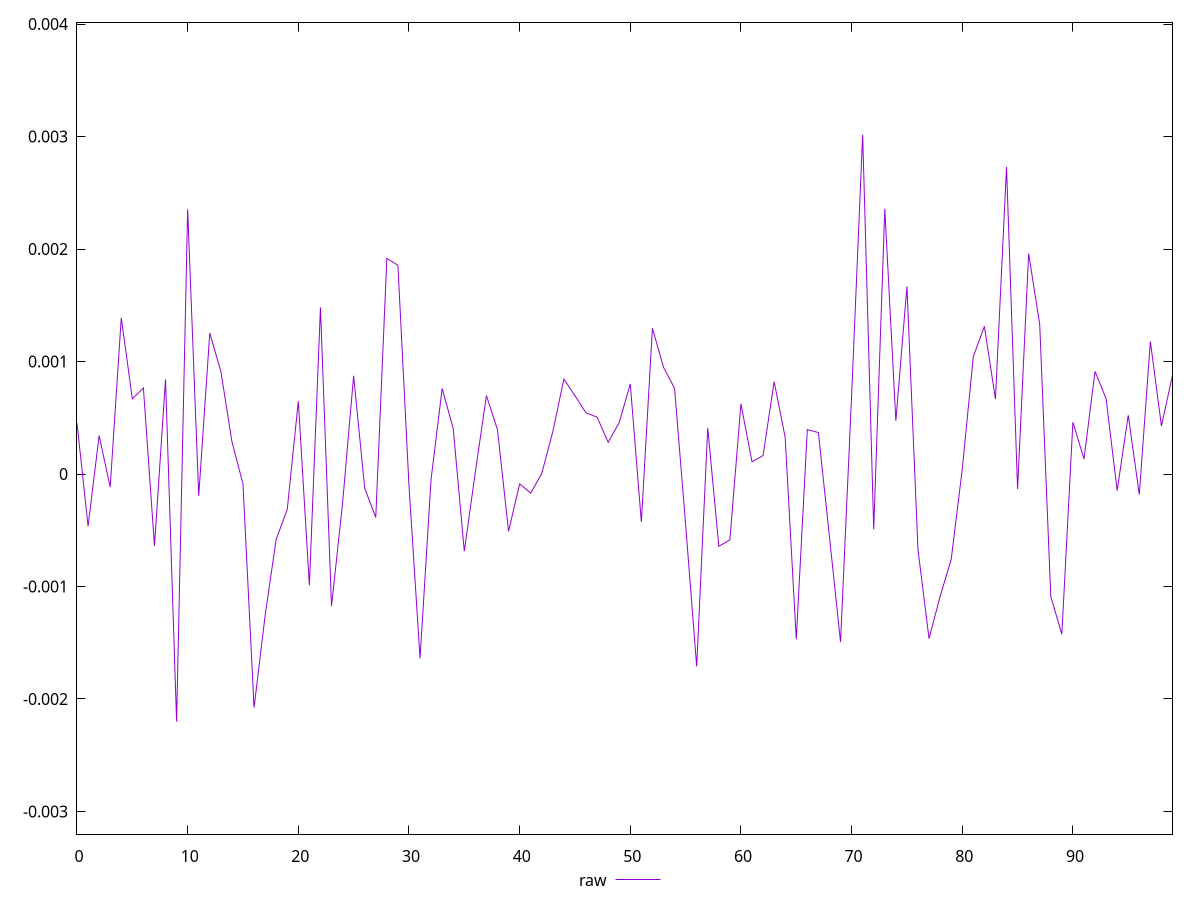 reset

$raw <<EOF
0 0.00045367907281630997
1 -0.00046323105951779963
2 0.00034129032427685364
3 -0.00011636355446423604
4 0.0013892677862410658
5 0.0006683742044894623
6 0.0007649990835148016
7 -0.0006381384151347132
8 0.0008410357460573165
9 -0.002201253215939775
10 0.0023530248617300935
11 -0.00019359360771033072
12 0.001252823144999119
13 0.0009120712479306426
14 0.0002886382431163565
15 -0.00008883193248422679
16 -0.002076848102054245
17 -0.0012584569216140995
18 -0.0005801816473957485
19 -0.0003149676374103419
20 0.0006476290008294633
21 -0.0009893903960535395
22 0.0014806820391166091
23 -0.00117401985986018
24 -0.0002597630457500012
25 0.0008729152274066115
26 -0.00012625111363902941
27 -0.0003860635842840561
28 0.0019169582037563818
29 0.001855897033361538
30 -0.00010168805865636426
31 -0.0016382392390880596
32 -0.00004482397470930918
33 0.0007609051277232222
34 0.0004033783320850345
35 -0.0006859506866999113
36 0.00001864557688961502
37 0.0006974415024668265
38 0.0003932833173370294
39 -0.0005092235609638686
40 -0.00008747709091734123
41 -0.00016980082816025962
42 0.000005199276081206683
43 0.0003770655519430477
44 0.0008442825872235895
45 0.0006956654739997869
46 0.0005423995909040852
47 0.000505998178443
48 0.0002816987014575868
49 0.000457041996571088
50 0.0008011088945536635
51 -0.00042621853168498745
52 0.0012963321959997317
53 0.0009496626378209617
54 0.0007620226039901695
55 -0.00044902494711317675
56 -0.0017106050718011649
57 0.00041035377895156045
58 -0.0006419343827048402
59 -0.0005858590613294313
60 0.0006238536970342568
61 0.00010828553645854337
62 0.00016401722918955725
63 0.0008214055868377903
64 0.000323626952651348
65 -0.0014694949676751245
66 0.00039497737347477397
67 0.0003683179527628158
68 -0.000558675893185937
69 -0.0014936020559325012
70 0.0006933605835181828
71 0.003015429375235656
72 -0.0004916551218970125
73 0.002357265279374858
74 0.00047276749951028277
75 0.0016669053396719132
76 -0.0006720758410846065
77 -0.0014633959027606136
78 -0.0010875901702815153
79 -0.0007599231651171696
80 0.00004189365461983122
81 0.0010444016228539266
82 0.0013125912238788585
83 0.0006670841183225654
84 0.00272884698499586
85 -0.00013267921629855488
86 0.001959851726790972
87 0.0013296585408297964
88 -0.0010888295651537365
89 -0.0014244188841995532
90 0.00046058911034692964
91 0.0001337850824623496
92 0.0009120466301091021
93 0.0006692896460175312
94 -0.00014753702061757952
95 0.0005221465136612995
96 -0.00018250189771564906
97 0.0011783147177985226
98 0.0004272337073932807
99 0.000878198480178704
EOF

set key outside below
set xrange [0:99]
set yrange [-0.003201253215939775:0.004015429375235656]
set trange [-0.003201253215939775:0.004015429375235656]
set terminal svg size 640, 500 enhanced background rgb 'white'
set output "report_00023_2021-02-20T12:14:57.249Z/meta/pScore-difference/samples/pages+cached/raw/values.svg"

plot $raw title "raw" with line

reset
